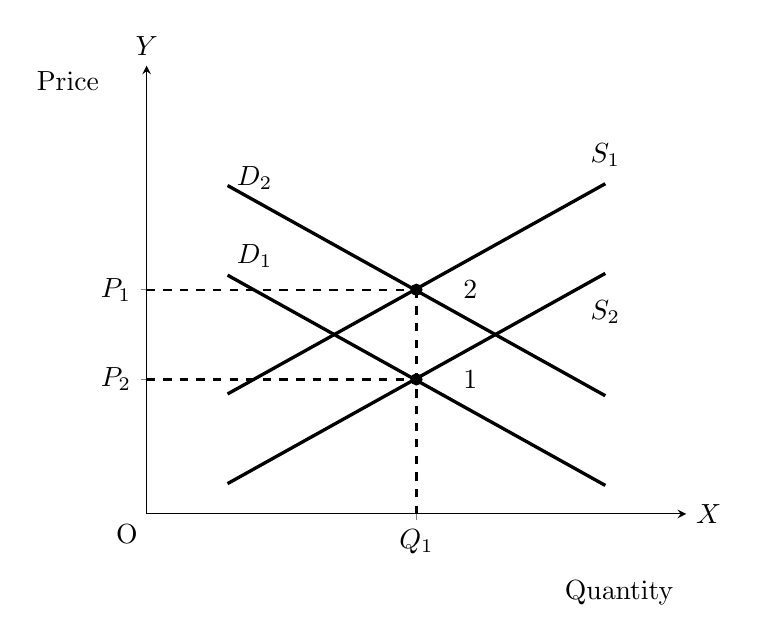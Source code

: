 \begin{tikzpicture}
    \begin{axis}[
            axis x line = middle,
            axis y line = middle,
            xmin=0, xmax=10,
            xlabel style=right,
            xlabel=$ X $,
            xtick={5},
            xticklabels={$ Q_1 $},
            ymin=0, ymax=10,
            ylabel style=above,
            ylabel=$ Y $,
            ytick={3,5},
            yticklabels={$ P_2 $,$ P_1 $}
        ]
        \addplot [thick,black, dashed,domain=0:5]{3};
        \addplot [thick,black, dashed,domain=0:5]{5};
        \addplot [thick,black, dashed]coordinates {(5,0)(5,5)};
        \addplot [very thick,black, domain=1.5:8.5]{-0.67*x+8.33};
        \addplot [very thick,black, domain=1.5:8.5]{-0.67*x+6.33};
        \addplot [very thick,black, domain=1.5:8.5]{0.67*x+1.67};
        \addplot [very thick,black, domain=1.5:8.5]{0.67*x-0.33};
        \node at (axis cs:2,7.5) {$ D_2 $};
        \node at (axis cs:2,5.75) {$ D_1 $};
        \node at (axis cs:8.5,8) {$ S_1 $};
        \node at (axis cs:8.5,4.5) {$ S_2 $};
        \node at (axis cs:6,3) {$ 1 $};
        \node at (axis cs:6,5) {$ 2 $};
        \addplot[black, mark=*, only marks] coordinates {(5,3) (5,5)};
    \end{axis}
    \draw(-0.25,-0.25) node {O};
    \draw(6,-1) node {Quantity};
    \draw(-1,5.5) node {Price};
\end{tikzpicture}